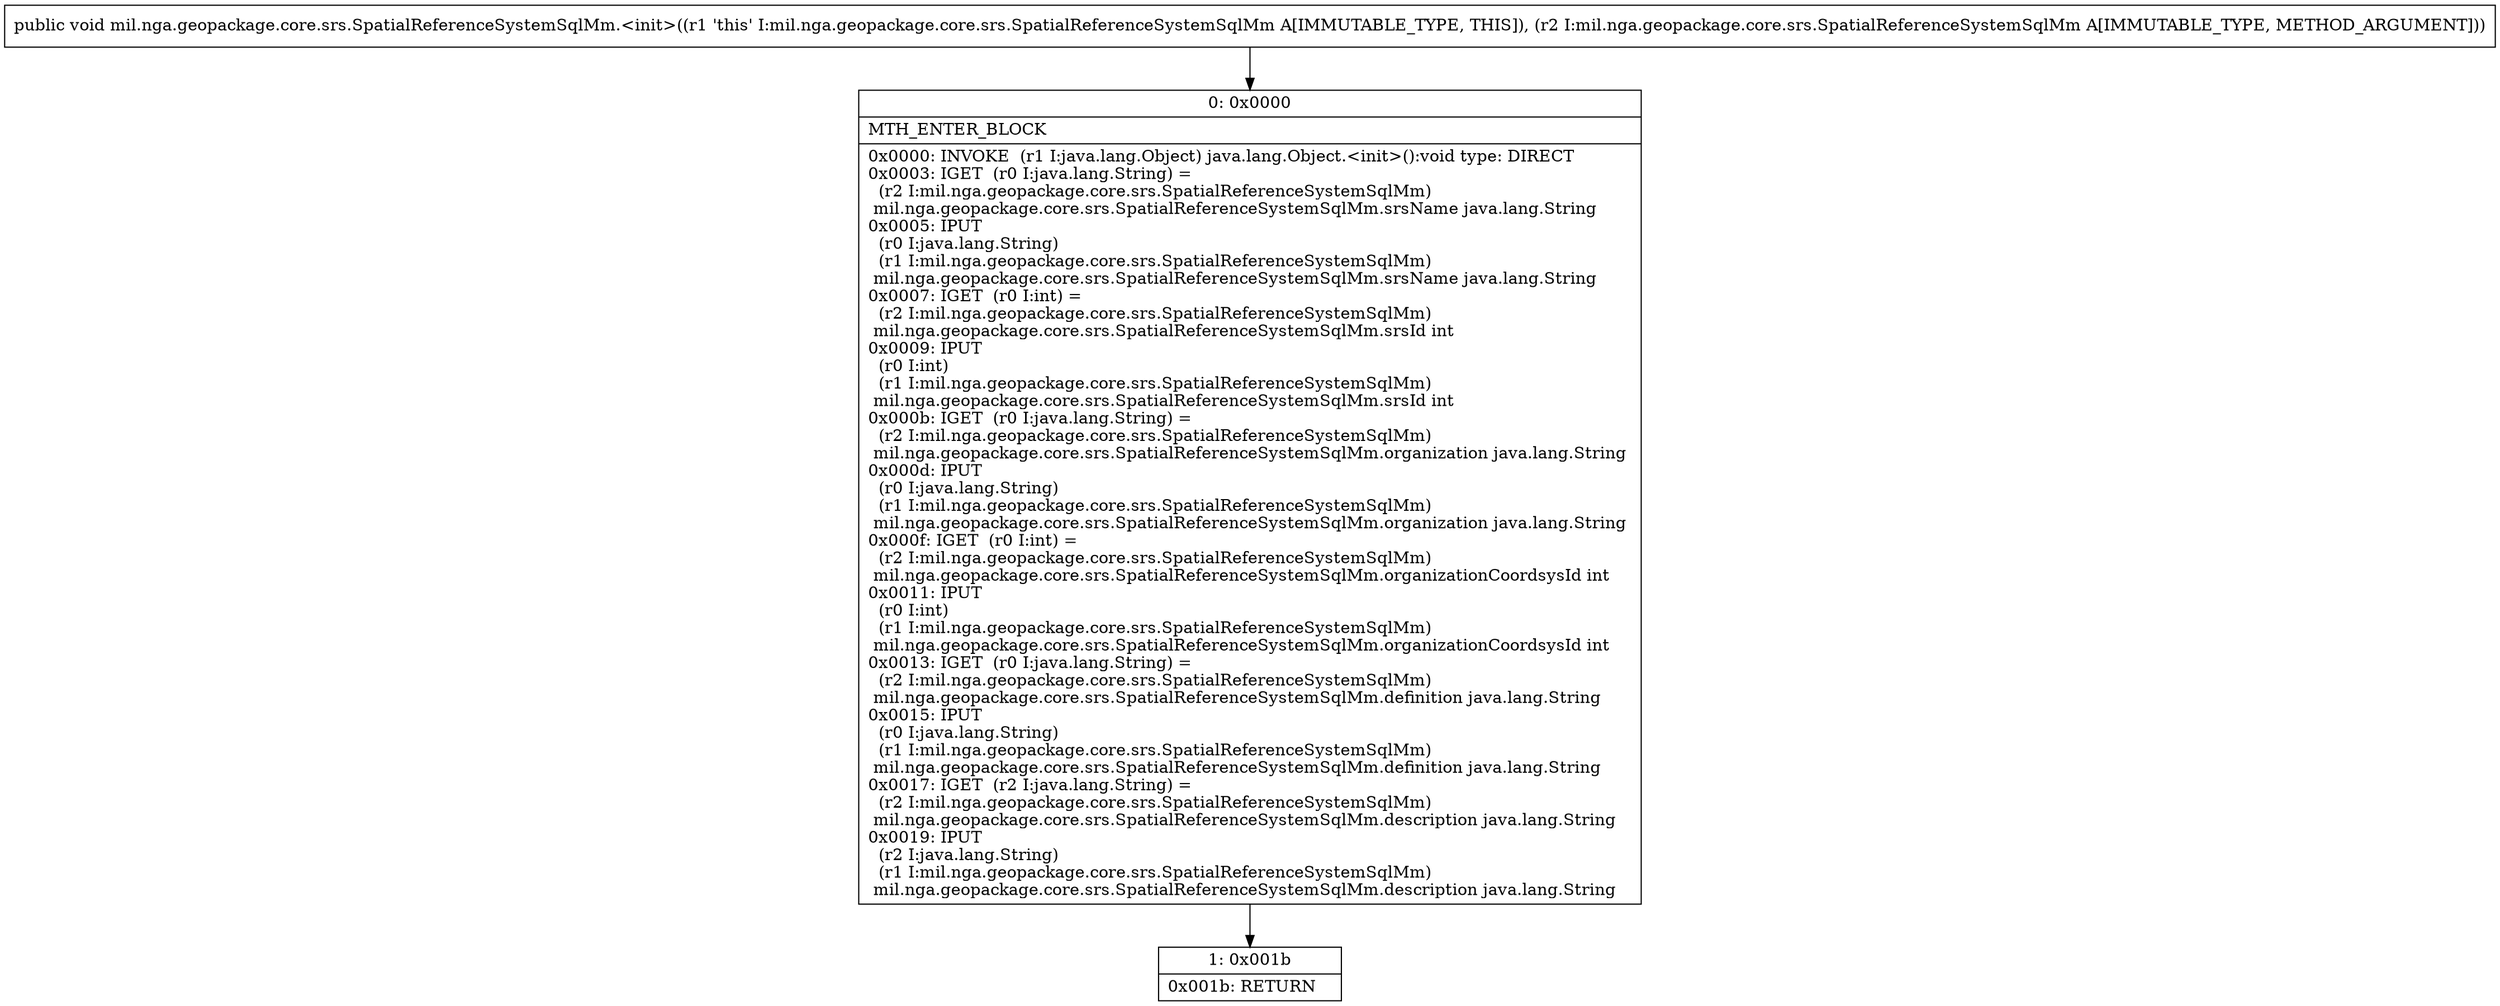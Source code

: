 digraph "CFG formil.nga.geopackage.core.srs.SpatialReferenceSystemSqlMm.\<init\>(Lmil\/nga\/geopackage\/core\/srs\/SpatialReferenceSystemSqlMm;)V" {
Node_0 [shape=record,label="{0\:\ 0x0000|MTH_ENTER_BLOCK\l|0x0000: INVOKE  (r1 I:java.lang.Object) java.lang.Object.\<init\>():void type: DIRECT \l0x0003: IGET  (r0 I:java.lang.String) = \l  (r2 I:mil.nga.geopackage.core.srs.SpatialReferenceSystemSqlMm)\l mil.nga.geopackage.core.srs.SpatialReferenceSystemSqlMm.srsName java.lang.String \l0x0005: IPUT  \l  (r0 I:java.lang.String)\l  (r1 I:mil.nga.geopackage.core.srs.SpatialReferenceSystemSqlMm)\l mil.nga.geopackage.core.srs.SpatialReferenceSystemSqlMm.srsName java.lang.String \l0x0007: IGET  (r0 I:int) = \l  (r2 I:mil.nga.geopackage.core.srs.SpatialReferenceSystemSqlMm)\l mil.nga.geopackage.core.srs.SpatialReferenceSystemSqlMm.srsId int \l0x0009: IPUT  \l  (r0 I:int)\l  (r1 I:mil.nga.geopackage.core.srs.SpatialReferenceSystemSqlMm)\l mil.nga.geopackage.core.srs.SpatialReferenceSystemSqlMm.srsId int \l0x000b: IGET  (r0 I:java.lang.String) = \l  (r2 I:mil.nga.geopackage.core.srs.SpatialReferenceSystemSqlMm)\l mil.nga.geopackage.core.srs.SpatialReferenceSystemSqlMm.organization java.lang.String \l0x000d: IPUT  \l  (r0 I:java.lang.String)\l  (r1 I:mil.nga.geopackage.core.srs.SpatialReferenceSystemSqlMm)\l mil.nga.geopackage.core.srs.SpatialReferenceSystemSqlMm.organization java.lang.String \l0x000f: IGET  (r0 I:int) = \l  (r2 I:mil.nga.geopackage.core.srs.SpatialReferenceSystemSqlMm)\l mil.nga.geopackage.core.srs.SpatialReferenceSystemSqlMm.organizationCoordsysId int \l0x0011: IPUT  \l  (r0 I:int)\l  (r1 I:mil.nga.geopackage.core.srs.SpatialReferenceSystemSqlMm)\l mil.nga.geopackage.core.srs.SpatialReferenceSystemSqlMm.organizationCoordsysId int \l0x0013: IGET  (r0 I:java.lang.String) = \l  (r2 I:mil.nga.geopackage.core.srs.SpatialReferenceSystemSqlMm)\l mil.nga.geopackage.core.srs.SpatialReferenceSystemSqlMm.definition java.lang.String \l0x0015: IPUT  \l  (r0 I:java.lang.String)\l  (r1 I:mil.nga.geopackage.core.srs.SpatialReferenceSystemSqlMm)\l mil.nga.geopackage.core.srs.SpatialReferenceSystemSqlMm.definition java.lang.String \l0x0017: IGET  (r2 I:java.lang.String) = \l  (r2 I:mil.nga.geopackage.core.srs.SpatialReferenceSystemSqlMm)\l mil.nga.geopackage.core.srs.SpatialReferenceSystemSqlMm.description java.lang.String \l0x0019: IPUT  \l  (r2 I:java.lang.String)\l  (r1 I:mil.nga.geopackage.core.srs.SpatialReferenceSystemSqlMm)\l mil.nga.geopackage.core.srs.SpatialReferenceSystemSqlMm.description java.lang.String \l}"];
Node_1 [shape=record,label="{1\:\ 0x001b|0x001b: RETURN   \l}"];
MethodNode[shape=record,label="{public void mil.nga.geopackage.core.srs.SpatialReferenceSystemSqlMm.\<init\>((r1 'this' I:mil.nga.geopackage.core.srs.SpatialReferenceSystemSqlMm A[IMMUTABLE_TYPE, THIS]), (r2 I:mil.nga.geopackage.core.srs.SpatialReferenceSystemSqlMm A[IMMUTABLE_TYPE, METHOD_ARGUMENT])) }"];
MethodNode -> Node_0;
Node_0 -> Node_1;
}

